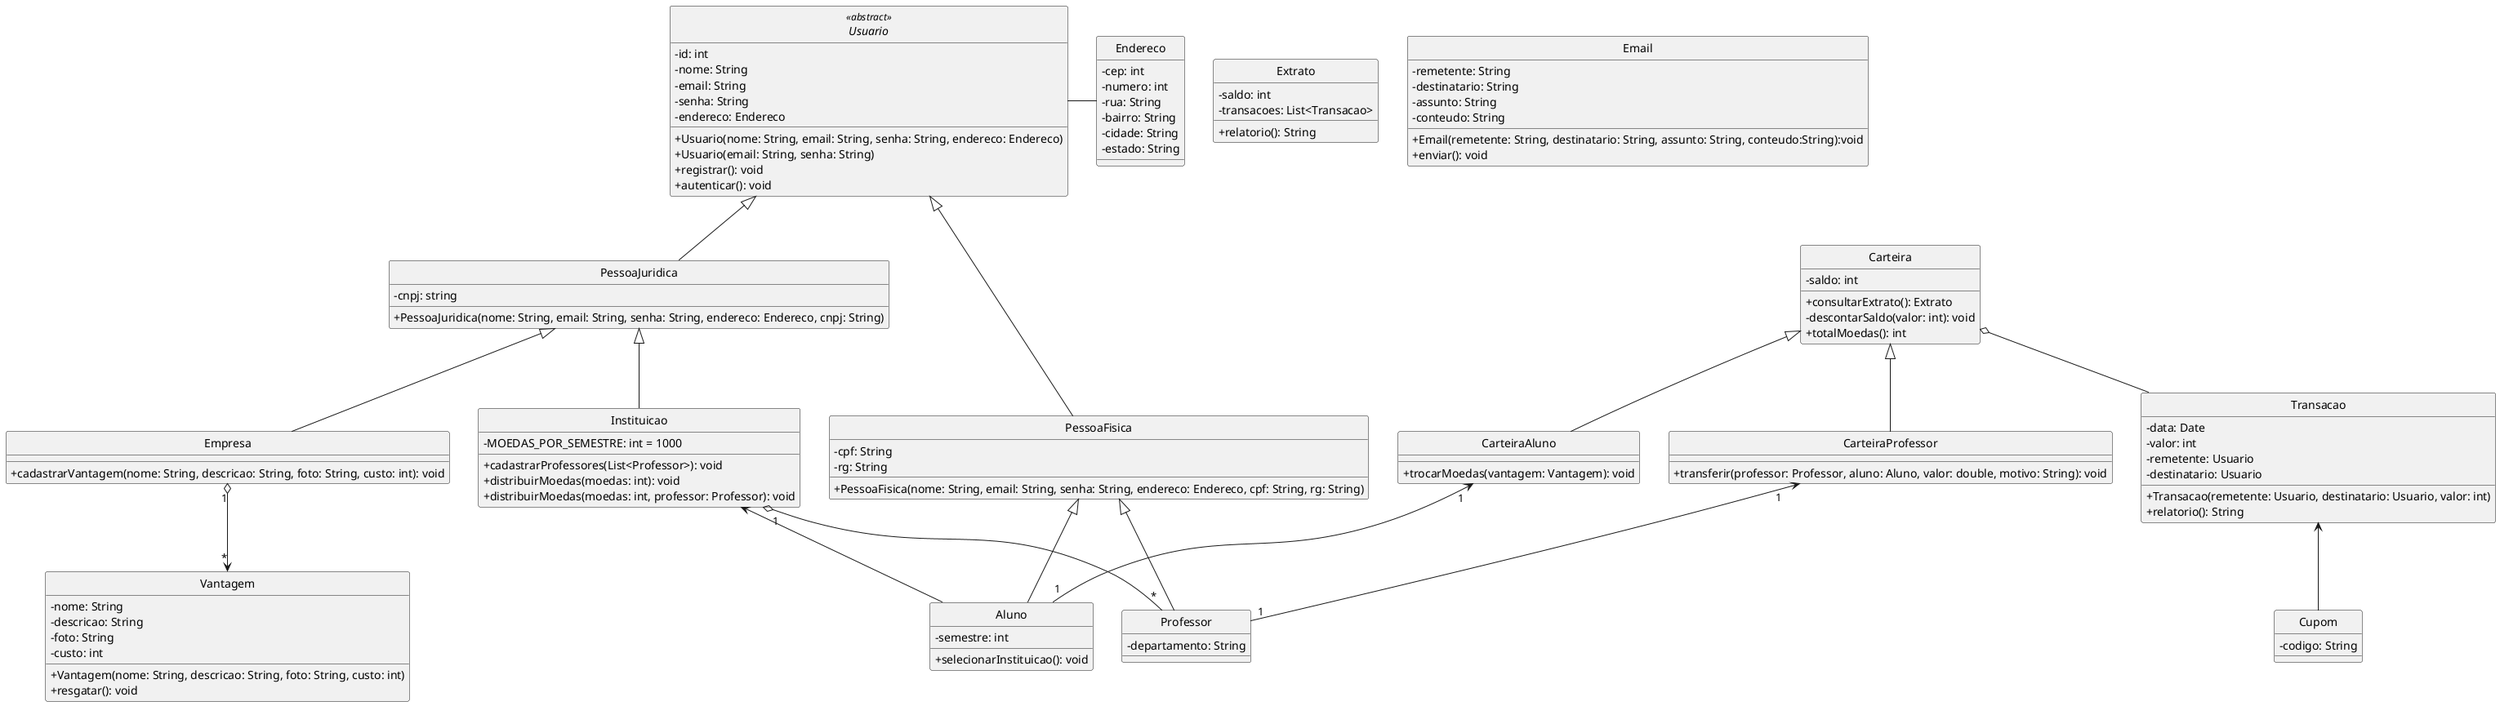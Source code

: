 @startuml Classe

skinparam classAttributeIconSize 0
hide circle

abstract Usuario <<abstract>>{
    - id: int
    - nome: String
    - email: String
    - senha: String
    - endereco: Endereco
    + Usuario(nome: String, email: String, senha: String, endereco: Endereco)
    + Usuario(email: String, senha: String)
    + registrar(): void
    + autenticar(): void
}

class PessoaFisica {
    - cpf: String
    - rg: String
    + PessoaFisica(nome: String, email: String, senha: String, endereco: Endereco, cpf: String, rg: String)
}

class PessoaJuridica {
    - cnpj: string
    + PessoaJuridica(nome: String, email: String, senha: String, endereco: Endereco, cnpj: String)
}

class Instituicao {
    - MOEDAS_POR_SEMESTRE: int = 1000
    + cadastrarProfessores(List<Professor>): void
    + distribuirMoedas(moedas: int): void
    + distribuirMoedas(moedas: int, professor: Professor): void
}

class Endereco {
    - cep: int
    - numero: int
    - rua: String
    - bairro: String
    - cidade: String
    - estado: String
}

class Aluno {
    - semestre: int
    + selecionarInstituicao(): void
}

class Professor {
    - departamento: String
}

class Empresa {
    + cadastrarVantagem(nome: String, descricao: String, foto: String, custo: int): void
}

class Transacao {
    - data: Date
    - valor: int
    - remetente: Usuario
    - destinatario: Usuario
    + Transacao(remetente: Usuario, destinatario: Usuario, valor: int)
    + relatorio(): String
}

class Extrato {
    - saldo: int
    - transacoes: List<Transacao>
    + relatorio(): String
}

class Vantagem {
    - nome: String
    - descricao: String
    - foto: String
    - custo: int
    + Vantagem(nome: String, descricao: String, foto: String, custo: int)
    + resgatar(): void
}

class Email {
    - remetente: String
    - destinatario: String
    - assunto: String
    - conteudo: String
    + Email(remetente: String, destinatario: String, assunto: String, conteudo:String):void
    + enviar(): void
}

class Carteira {
    - saldo: int
    + consultarExtrato(): Extrato
    - descontarSaldo(valor: int): void
    + totalMoedas(): int
}

class CarteiraAluno {
    + trocarMoedas(vantagem: Vantagem): void
}

class CarteiraProfessor{
    + transferir(professor: Professor, aluno: Aluno, valor: double, motivo: String): void
}

class Cupom {
    - codigo: String
}

'Relacionamento Usuario
Usuario <|-- PessoaFisica
Usuario <|-- PessoaJuridica
Usuario - Endereco

'Relacionamento PessoaFisica
PessoaFisica <|-- Aluno
PessoaFisica <|-- Professor

'Relacionamento PessoaJuridica
PessoaJuridica <|-- Empresa
PessoaJuridica <|-- Instituicao

'Relacionamento Instituicao
Instituicao "1" o-- "*" Professor
Instituicao <-- Aluno

'Relacionamento CarteiraAluno
CarteiraAluno "1" <-- "1" Aluno


'Relacionamento CarteiraProfessor
CarteiraProfessor "1" <-- "1" Professor

'Relacionamento Carteira
Carteira <|-- CarteiraProfessor
Carteira <|-- CarteiraAluno
Carteira  o--  Transacao

'Relacionamento Transacao
Transacao <-- Cupom

'Relacionamento Empresa
Empresa "1" o--> "*" Vantagem

@enduml
